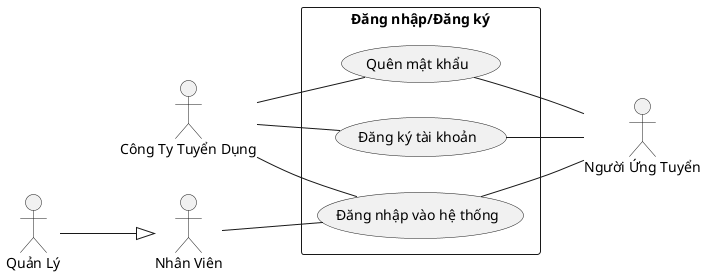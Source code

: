 @startuml DangNhap/DangKy
left to right direction
actor nhanVien as "Nhân Viên"
actor quanLy as "Quản Lý"
actor nguoiUngTuyen as "Người Ứng Tuyển"
actor congTy as "Công Ty Tuyển Dụng"
quanLy --^ nhanVien
rectangle "Đăng nhập/Đăng ký" {
    usecase "Đăng nhập vào hệ thống" as dangNhap
    usecase "Đăng ký tài khoản" as dangKyTaiKhoan
    usecase "Quên mật khẩu" as quenMatKhau
}
nhanVien -- dangNhap

congTy -- dangNhap
congTy -- dangKyTaiKhoan
congTy -- quenMatKhau


dangNhap -- nguoiUngTuyen
dangKyTaiKhoan -- nguoiUngTuyen
quenMatKhau -- nguoiUngTuyen

@enduml
